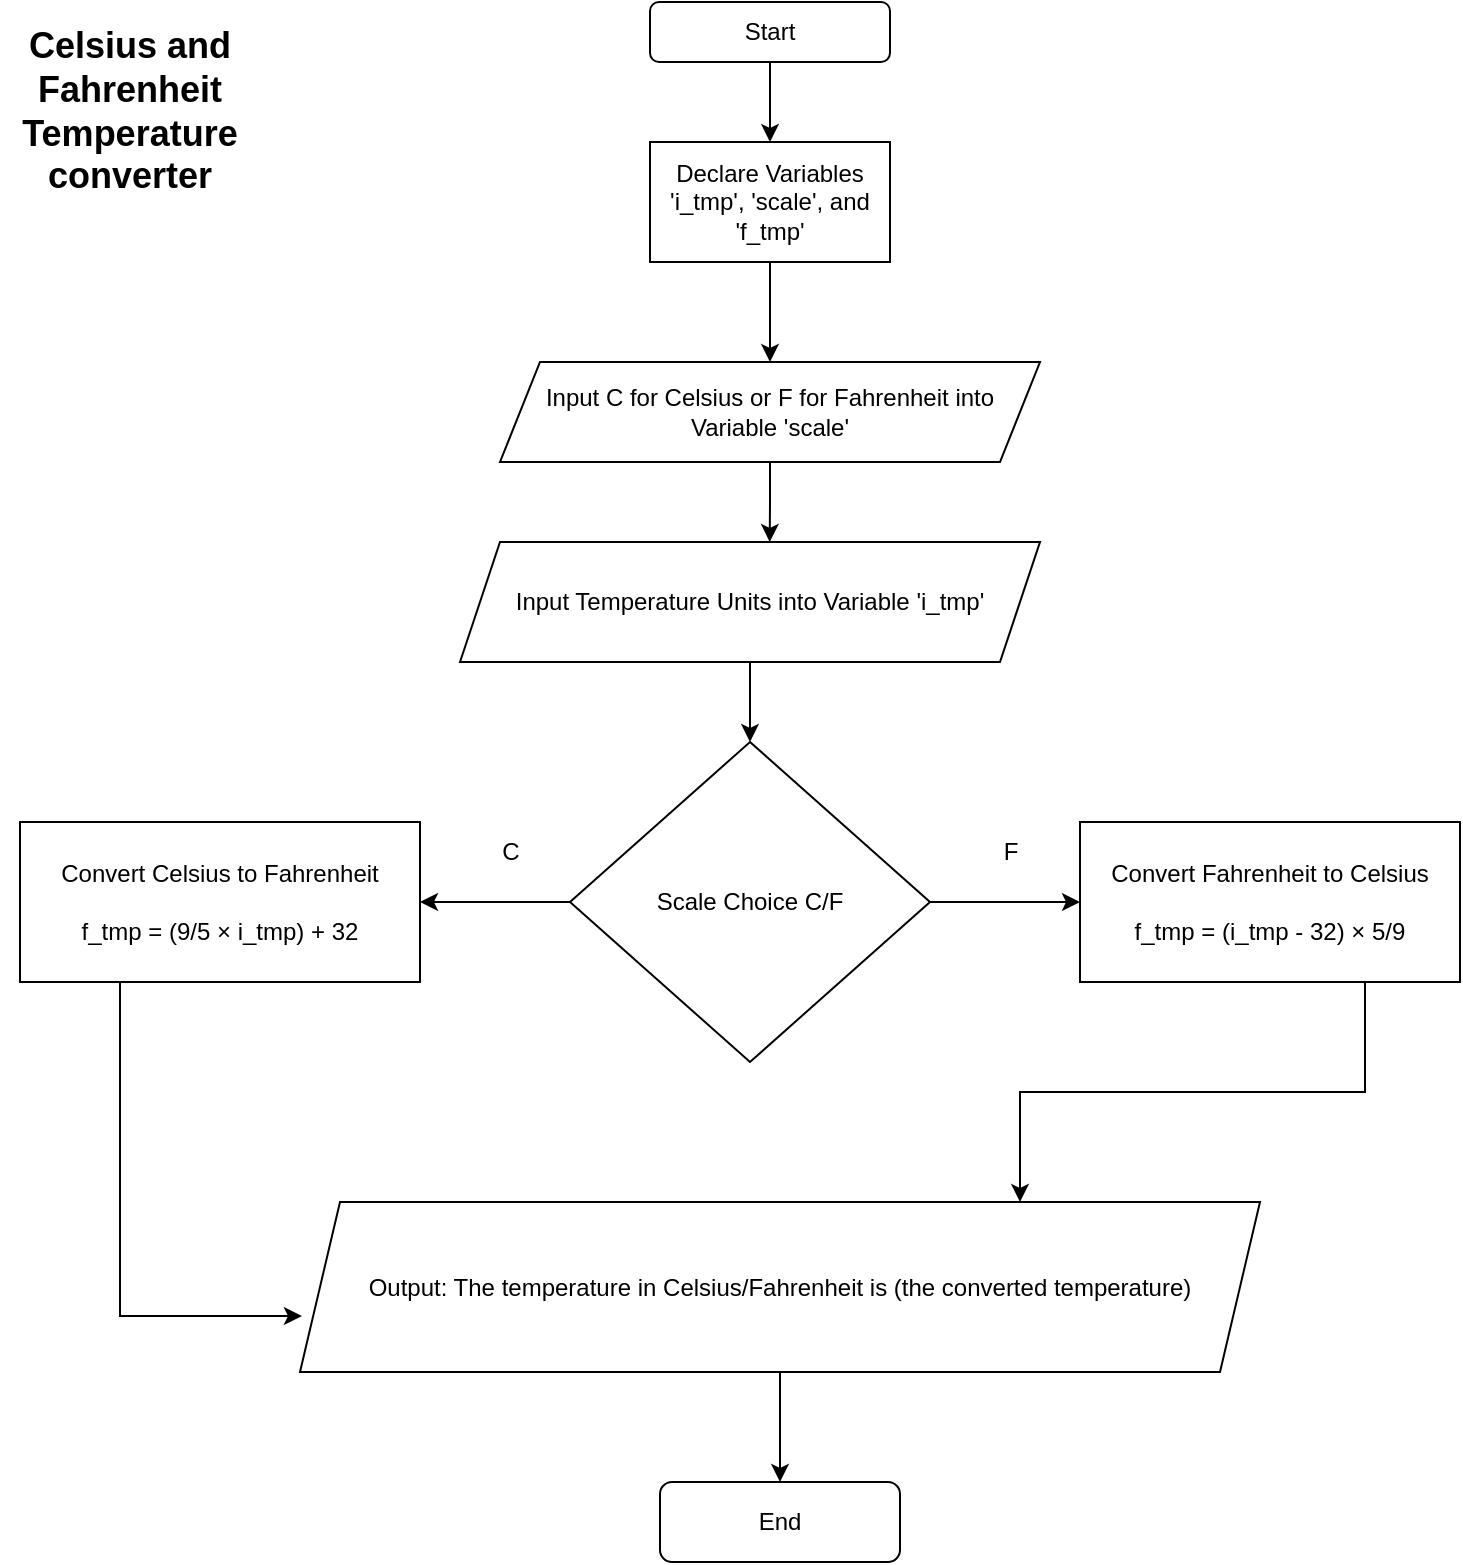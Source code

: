 <mxfile version="24.4.6" type="github">
  <diagram id="C5RBs43oDa-KdzZeNtuy" name="Page-1">
    <mxGraphModel dx="1592" dy="1057" grid="1" gridSize="10" guides="1" tooltips="1" connect="1" arrows="1" fold="1" page="1" pageScale="1" pageWidth="827" pageHeight="1169" math="0" shadow="0">
      <root>
        <mxCell id="WIyWlLk6GJQsqaUBKTNV-0" />
        <mxCell id="WIyWlLk6GJQsqaUBKTNV-1" parent="WIyWlLk6GJQsqaUBKTNV-0" />
        <mxCell id="WtMK0l1gfOa8kTumiYUG-23" style="edgeStyle=orthogonalEdgeStyle;rounded=0;orthogonalLoop=1;jettySize=auto;html=1;entryX=0.5;entryY=0;entryDx=0;entryDy=0;" edge="1" parent="WIyWlLk6GJQsqaUBKTNV-1" source="WtMK0l1gfOa8kTumiYUG-0" target="WtMK0l1gfOa8kTumiYUG-19">
          <mxGeometry relative="1" as="geometry" />
        </mxCell>
        <mxCell id="WtMK0l1gfOa8kTumiYUG-0" value="Start" style="rounded=1;whiteSpace=wrap;html=1;" vertex="1" parent="WIyWlLk6GJQsqaUBKTNV-1">
          <mxGeometry x="375" y="60" width="120" height="30" as="geometry" />
        </mxCell>
        <mxCell id="WtMK0l1gfOa8kTumiYUG-1" value="End" style="rounded=1;whiteSpace=wrap;html=1;" vertex="1" parent="WIyWlLk6GJQsqaUBKTNV-1">
          <mxGeometry x="380" y="800" width="120" height="40" as="geometry" />
        </mxCell>
        <mxCell id="WtMK0l1gfOa8kTumiYUG-33" style="edgeStyle=orthogonalEdgeStyle;rounded=0;orthogonalLoop=1;jettySize=auto;html=1;entryX=0.5;entryY=0;entryDx=0;entryDy=0;" edge="1" parent="WIyWlLk6GJQsqaUBKTNV-1" source="WtMK0l1gfOa8kTumiYUG-2" target="WtMK0l1gfOa8kTumiYUG-4">
          <mxGeometry relative="1" as="geometry" />
        </mxCell>
        <mxCell id="WtMK0l1gfOa8kTumiYUG-2" value="Input Temperature Units into Variable &#39;i_tmp&#39; " style="shape=parallelogram;perimeter=parallelogramPerimeter;whiteSpace=wrap;html=1;fixedSize=1;" vertex="1" parent="WIyWlLk6GJQsqaUBKTNV-1">
          <mxGeometry x="280" y="330" width="290" height="60" as="geometry" />
        </mxCell>
        <mxCell id="WtMK0l1gfOa8kTumiYUG-3" value="Input C for Celsius or F for Fahrenheit into Variable &#39;scale&#39; " style="shape=parallelogram;perimeter=parallelogramPerimeter;whiteSpace=wrap;html=1;fixedSize=1;" vertex="1" parent="WIyWlLk6GJQsqaUBKTNV-1">
          <mxGeometry x="300" y="240" width="270" height="50" as="geometry" />
        </mxCell>
        <mxCell id="WtMK0l1gfOa8kTumiYUG-9" style="edgeStyle=orthogonalEdgeStyle;rounded=0;orthogonalLoop=1;jettySize=auto;html=1;exitX=1;exitY=0.5;exitDx=0;exitDy=0;entryX=0;entryY=0.5;entryDx=0;entryDy=0;" edge="1" parent="WIyWlLk6GJQsqaUBKTNV-1" source="WtMK0l1gfOa8kTumiYUG-4" target="WtMK0l1gfOa8kTumiYUG-7">
          <mxGeometry relative="1" as="geometry" />
        </mxCell>
        <mxCell id="WtMK0l1gfOa8kTumiYUG-10" style="edgeStyle=orthogonalEdgeStyle;rounded=0;orthogonalLoop=1;jettySize=auto;html=1;exitX=0;exitY=0.5;exitDx=0;exitDy=0;" edge="1" parent="WIyWlLk6GJQsqaUBKTNV-1" source="WtMK0l1gfOa8kTumiYUG-4" target="WtMK0l1gfOa8kTumiYUG-6">
          <mxGeometry relative="1" as="geometry" />
        </mxCell>
        <mxCell id="WtMK0l1gfOa8kTumiYUG-4" value="Scale Choice C/F" style="rhombus;whiteSpace=wrap;html=1;" vertex="1" parent="WIyWlLk6GJQsqaUBKTNV-1">
          <mxGeometry x="335" y="430" width="180" height="160" as="geometry" />
        </mxCell>
        <mxCell id="WtMK0l1gfOa8kTumiYUG-12" style="edgeStyle=orthogonalEdgeStyle;rounded=0;orthogonalLoop=1;jettySize=auto;html=1;exitX=0.25;exitY=1;exitDx=0;exitDy=0;entryX=0.002;entryY=0.671;entryDx=0;entryDy=0;entryPerimeter=0;" edge="1" parent="WIyWlLk6GJQsqaUBKTNV-1" source="WtMK0l1gfOa8kTumiYUG-6" target="WtMK0l1gfOa8kTumiYUG-8">
          <mxGeometry relative="1" as="geometry">
            <mxPoint x="140" y="720" as="targetPoint" />
          </mxGeometry>
        </mxCell>
        <mxCell id="WtMK0l1gfOa8kTumiYUG-6" value="&lt;div&gt;Convert Celsius to Fahrenheit&lt;/div&gt;&lt;div&gt;&lt;br&gt;&lt;/div&gt;&lt;div&gt;&lt;span lang=&quot;en&quot; class=&quot;BxUVEf ILfuVd&quot;&gt;&lt;span class=&quot;hgKElc&quot;&gt;f_tmp = (9/5 × i_tmp) + 32&lt;/span&gt;&lt;/span&gt;&lt;/div&gt;" style="rounded=0;whiteSpace=wrap;html=1;" vertex="1" parent="WIyWlLk6GJQsqaUBKTNV-1">
          <mxGeometry x="60" y="470" width="200" height="80" as="geometry" />
        </mxCell>
        <mxCell id="WtMK0l1gfOa8kTumiYUG-13" style="edgeStyle=orthogonalEdgeStyle;rounded=0;orthogonalLoop=1;jettySize=auto;html=1;exitX=0.75;exitY=1;exitDx=0;exitDy=0;entryX=0.75;entryY=0;entryDx=0;entryDy=0;" edge="1" parent="WIyWlLk6GJQsqaUBKTNV-1" source="WtMK0l1gfOa8kTumiYUG-7" target="WtMK0l1gfOa8kTumiYUG-8">
          <mxGeometry relative="1" as="geometry">
            <mxPoint x="743" y="750" as="targetPoint" />
          </mxGeometry>
        </mxCell>
        <mxCell id="WtMK0l1gfOa8kTumiYUG-7" value="&lt;div&gt;Convert Fahrenheit to Celsius&lt;/div&gt;&lt;div&gt;&lt;br&gt;&lt;/div&gt;&lt;div&gt;f_tmp = (i_tmp - 32) × 5/9&lt;/div&gt;" style="rounded=0;whiteSpace=wrap;html=1;" vertex="1" parent="WIyWlLk6GJQsqaUBKTNV-1">
          <mxGeometry x="590" y="470" width="190" height="80" as="geometry" />
        </mxCell>
        <mxCell id="WtMK0l1gfOa8kTumiYUG-14" style="edgeStyle=orthogonalEdgeStyle;rounded=0;orthogonalLoop=1;jettySize=auto;html=1;" edge="1" parent="WIyWlLk6GJQsqaUBKTNV-1" source="WtMK0l1gfOa8kTumiYUG-8" target="WtMK0l1gfOa8kTumiYUG-1">
          <mxGeometry relative="1" as="geometry" />
        </mxCell>
        <mxCell id="WtMK0l1gfOa8kTumiYUG-8" value="Output: The temperature in Celsius/Fahrenheit is (the converted temperature) " style="shape=parallelogram;perimeter=parallelogramPerimeter;whiteSpace=wrap;html=1;fixedSize=1;" vertex="1" parent="WIyWlLk6GJQsqaUBKTNV-1">
          <mxGeometry x="200" y="660" width="480" height="85" as="geometry" />
        </mxCell>
        <mxCell id="WtMK0l1gfOa8kTumiYUG-31" style="edgeStyle=orthogonalEdgeStyle;rounded=0;orthogonalLoop=1;jettySize=auto;html=1;entryX=0.5;entryY=0;entryDx=0;entryDy=0;" edge="1" parent="WIyWlLk6GJQsqaUBKTNV-1" source="WtMK0l1gfOa8kTumiYUG-19" target="WtMK0l1gfOa8kTumiYUG-3">
          <mxGeometry relative="1" as="geometry" />
        </mxCell>
        <mxCell id="WtMK0l1gfOa8kTumiYUG-19" value="Declare Variables &#39;i_tmp&#39;, &#39;scale&#39;, and &#39;f_tmp&#39;" style="rounded=0;whiteSpace=wrap;html=1;" vertex="1" parent="WIyWlLk6GJQsqaUBKTNV-1">
          <mxGeometry x="375" y="130" width="120" height="60" as="geometry" />
        </mxCell>
        <mxCell id="WtMK0l1gfOa8kTumiYUG-25" value="C" style="text;html=1;align=center;verticalAlign=middle;resizable=0;points=[];autosize=1;strokeColor=none;fillColor=none;" vertex="1" parent="WIyWlLk6GJQsqaUBKTNV-1">
          <mxGeometry x="290" y="470" width="30" height="30" as="geometry" />
        </mxCell>
        <mxCell id="WtMK0l1gfOa8kTumiYUG-26" value="F" style="text;html=1;align=center;verticalAlign=middle;resizable=0;points=[];autosize=1;strokeColor=none;fillColor=none;" vertex="1" parent="WIyWlLk6GJQsqaUBKTNV-1">
          <mxGeometry x="540" y="470" width="30" height="30" as="geometry" />
        </mxCell>
        <mxCell id="WtMK0l1gfOa8kTumiYUG-32" style="edgeStyle=orthogonalEdgeStyle;rounded=0;orthogonalLoop=1;jettySize=auto;html=1;entryX=0.534;entryY=0;entryDx=0;entryDy=0;entryPerimeter=0;" edge="1" parent="WIyWlLk6GJQsqaUBKTNV-1" source="WtMK0l1gfOa8kTumiYUG-3" target="WtMK0l1gfOa8kTumiYUG-2">
          <mxGeometry relative="1" as="geometry" />
        </mxCell>
        <mxCell id="WtMK0l1gfOa8kTumiYUG-34" value="&lt;b&gt;&lt;font style=&quot;font-size: 18px;&quot;&gt;Celsius and Fahrenheit Temperature converter&lt;/font&gt;&lt;/b&gt;" style="text;html=1;align=center;verticalAlign=middle;whiteSpace=wrap;rounded=0;" vertex="1" parent="WIyWlLk6GJQsqaUBKTNV-1">
          <mxGeometry x="50" y="70" width="130" height="90" as="geometry" />
        </mxCell>
      </root>
    </mxGraphModel>
  </diagram>
</mxfile>
